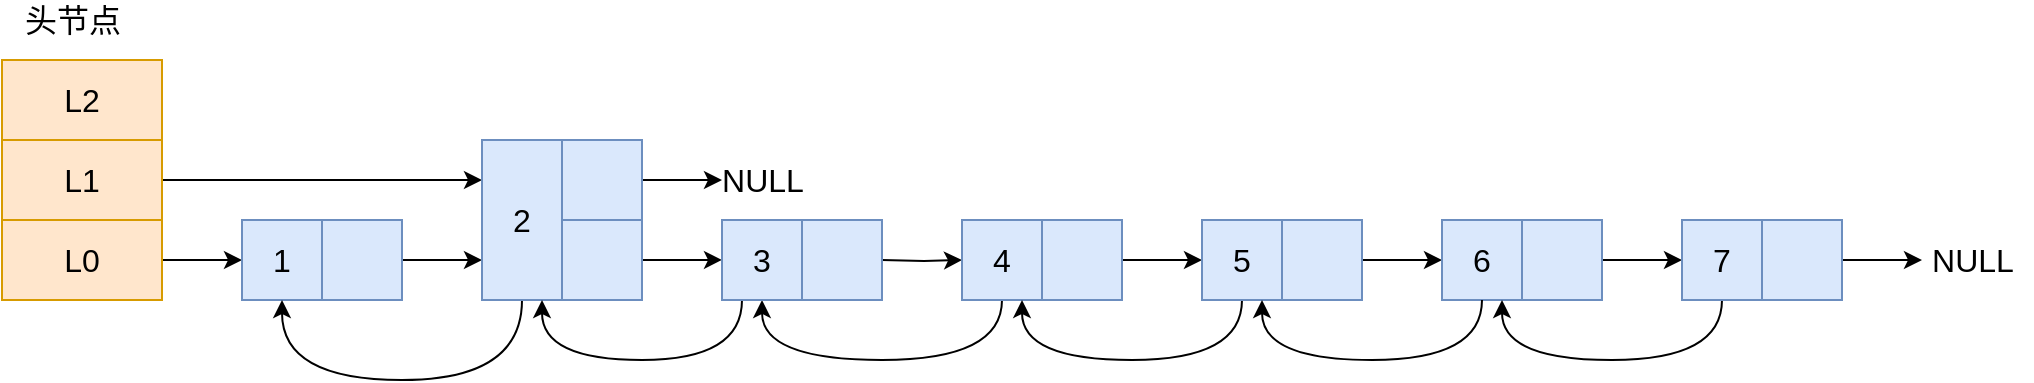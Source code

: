 <mxfile version="13.9.9" type="device"><diagram id="44pIq_4CZ6P--tW2kTYl" name="第 1 页"><mxGraphModel dx="946" dy="610" grid="1" gridSize="10" guides="1" tooltips="1" connect="1" arrows="1" fold="1" page="1" pageScale="1" pageWidth="827" pageHeight="1169" math="0" shadow="0"><root><mxCell id="0"/><mxCell id="1" parent="0"/><mxCell id="H7ZFVG1SvzmwIWTeRIyo-2" value="L2" style="rounded=0;whiteSpace=wrap;html=1;fillColor=#ffe6cc;strokeColor=#d79b00;fontSize=16;" vertex="1" parent="1"><mxGeometry x="120" y="200" width="80" height="40" as="geometry"/></mxCell><mxCell id="H7ZFVG1SvzmwIWTeRIyo-3" style="edgeStyle=orthogonalEdgeStyle;rounded=0;orthogonalLoop=1;jettySize=auto;html=1;entryX=0;entryY=0.25;entryDx=0;entryDy=0;fontSize=16;" edge="1" parent="1" source="H7ZFVG1SvzmwIWTeRIyo-4" target="H7ZFVG1SvzmwIWTeRIyo-11"><mxGeometry relative="1" as="geometry"/></mxCell><mxCell id="H7ZFVG1SvzmwIWTeRIyo-4" value="L1" style="rounded=0;whiteSpace=wrap;html=1;fillColor=#ffe6cc;strokeColor=#d79b00;fontSize=16;" vertex="1" parent="1"><mxGeometry x="120" y="240" width="80" height="40" as="geometry"/></mxCell><mxCell id="H7ZFVG1SvzmwIWTeRIyo-5" style="edgeStyle=orthogonalEdgeStyle;rounded=0;orthogonalLoop=1;jettySize=auto;html=1;entryX=0;entryY=0.5;entryDx=0;entryDy=0;fontSize=16;" edge="1" parent="1" source="H7ZFVG1SvzmwIWTeRIyo-6" target="H7ZFVG1SvzmwIWTeRIyo-7"><mxGeometry relative="1" as="geometry"/></mxCell><mxCell id="H7ZFVG1SvzmwIWTeRIyo-6" value="L0" style="rounded=0;whiteSpace=wrap;html=1;fillColor=#ffe6cc;strokeColor=#d79b00;fontSize=16;" vertex="1" parent="1"><mxGeometry x="120" y="280" width="80" height="40" as="geometry"/></mxCell><mxCell id="H7ZFVG1SvzmwIWTeRIyo-7" value="1" style="rounded=0;whiteSpace=wrap;html=1;fillColor=#dae8fc;strokeColor=#6c8ebf;fontSize=16;" vertex="1" parent="1"><mxGeometry x="240" y="280" width="40" height="40" as="geometry"/></mxCell><mxCell id="H7ZFVG1SvzmwIWTeRIyo-8" style="edgeStyle=orthogonalEdgeStyle;rounded=0;orthogonalLoop=1;jettySize=auto;html=1;entryX=0;entryY=0.75;entryDx=0;entryDy=0;fontSize=16;" edge="1" parent="1" source="H7ZFVG1SvzmwIWTeRIyo-9" target="H7ZFVG1SvzmwIWTeRIyo-11"><mxGeometry relative="1" as="geometry"/></mxCell><mxCell id="H7ZFVG1SvzmwIWTeRIyo-9" value="" style="rounded=0;whiteSpace=wrap;html=1;fillColor=#dae8fc;strokeColor=#6c8ebf;fontSize=16;" vertex="1" parent="1"><mxGeometry x="280" y="280" width="40" height="40" as="geometry"/></mxCell><mxCell id="H7ZFVG1SvzmwIWTeRIyo-10" style="edgeStyle=orthogonalEdgeStyle;curved=1;rounded=0;orthogonalLoop=1;jettySize=auto;html=1;entryX=0.5;entryY=1;entryDx=0;entryDy=0;fontSize=16;" edge="1" parent="1" source="H7ZFVG1SvzmwIWTeRIyo-11" target="H7ZFVG1SvzmwIWTeRIyo-7"><mxGeometry relative="1" as="geometry"><Array as="points"><mxPoint x="380" y="360"/><mxPoint x="260" y="360"/></Array></mxGeometry></mxCell><mxCell id="H7ZFVG1SvzmwIWTeRIyo-11" value="2" style="rounded=0;whiteSpace=wrap;html=1;fillColor=#dae8fc;strokeColor=#6c8ebf;fontSize=16;" vertex="1" parent="1"><mxGeometry x="360" y="240" width="40" height="80" as="geometry"/></mxCell><mxCell id="H7ZFVG1SvzmwIWTeRIyo-12" style="edgeStyle=orthogonalEdgeStyle;rounded=0;orthogonalLoop=1;jettySize=auto;html=1;entryX=0;entryY=0.833;entryDx=0;entryDy=0;entryPerimeter=0;fontSize=16;" edge="1" parent="1" source="H7ZFVG1SvzmwIWTeRIyo-13"><mxGeometry relative="1" as="geometry"><mxPoint x="480" y="299.96" as="targetPoint"/></mxGeometry></mxCell><mxCell id="H7ZFVG1SvzmwIWTeRIyo-13" value="" style="rounded=0;whiteSpace=wrap;html=1;fillColor=#dae8fc;strokeColor=#6c8ebf;fontSize=16;" vertex="1" parent="1"><mxGeometry x="400" y="280" width="40" height="40" as="geometry"/></mxCell><mxCell id="H7ZFVG1SvzmwIWTeRIyo-51" style="edgeStyle=orthogonalEdgeStyle;rounded=0;orthogonalLoop=1;jettySize=auto;html=1;fontSize=16;" edge="1" parent="1" source="H7ZFVG1SvzmwIWTeRIyo-15"><mxGeometry relative="1" as="geometry"><mxPoint x="480" y="260" as="targetPoint"/></mxGeometry></mxCell><mxCell id="H7ZFVG1SvzmwIWTeRIyo-15" value="" style="rounded=0;whiteSpace=wrap;html=1;fillColor=#dae8fc;strokeColor=#6c8ebf;fontSize=16;" vertex="1" parent="1"><mxGeometry x="400" y="240" width="40" height="40" as="geometry"/></mxCell><mxCell id="H7ZFVG1SvzmwIWTeRIyo-16" style="edgeStyle=orthogonalEdgeStyle;rounded=0;orthogonalLoop=1;jettySize=auto;html=1;entryX=0.75;entryY=1;entryDx=0;entryDy=0;fontSize=16;curved=1;exitX=0.25;exitY=1;exitDx=0;exitDy=0;" edge="1" parent="1" target="H7ZFVG1SvzmwIWTeRIyo-11"><mxGeometry relative="1" as="geometry"><Array as="points"><mxPoint x="490" y="350"/><mxPoint x="390" y="350"/></Array><mxPoint x="490" y="320" as="sourcePoint"/></mxGeometry></mxCell><mxCell id="H7ZFVG1SvzmwIWTeRIyo-18" style="edgeStyle=orthogonalEdgeStyle;rounded=0;orthogonalLoop=1;jettySize=auto;html=1;entryX=0;entryY=0.5;entryDx=0;entryDy=0;fontSize=16;" edge="1" parent="1" target="H7ZFVG1SvzmwIWTeRIyo-25"><mxGeometry relative="1" as="geometry"><mxPoint x="560" y="300" as="sourcePoint"/></mxGeometry></mxCell><mxCell id="H7ZFVG1SvzmwIWTeRIyo-24" style="edgeStyle=orthogonalEdgeStyle;curved=1;rounded=0;orthogonalLoop=1;jettySize=auto;html=1;entryX=0.5;entryY=1;entryDx=0;entryDy=0;fontSize=16;" edge="1" parent="1" source="H7ZFVG1SvzmwIWTeRIyo-25"><mxGeometry relative="1" as="geometry"><Array as="points"><mxPoint x="620" y="350"/><mxPoint x="500" y="350"/></Array><mxPoint x="500" y="320" as="targetPoint"/></mxGeometry></mxCell><mxCell id="H7ZFVG1SvzmwIWTeRIyo-25" value="4" style="rounded=0;whiteSpace=wrap;html=1;fillColor=#dae8fc;strokeColor=#6c8ebf;fontSize=16;" vertex="1" parent="1"><mxGeometry x="600" y="280" width="40" height="40" as="geometry"/></mxCell><mxCell id="H7ZFVG1SvzmwIWTeRIyo-26" style="edgeStyle=orthogonalEdgeStyle;rounded=0;orthogonalLoop=1;jettySize=auto;html=1;entryX=0;entryY=0.5;entryDx=0;entryDy=0;fontSize=16;" edge="1" parent="1" source="H7ZFVG1SvzmwIWTeRIyo-27" target="H7ZFVG1SvzmwIWTeRIyo-29"><mxGeometry relative="1" as="geometry"/></mxCell><mxCell id="H7ZFVG1SvzmwIWTeRIyo-27" value="" style="rounded=0;whiteSpace=wrap;html=1;fillColor=#dae8fc;strokeColor=#6c8ebf;fontSize=16;" vertex="1" parent="1"><mxGeometry x="640" y="280" width="40" height="40" as="geometry"/></mxCell><mxCell id="H7ZFVG1SvzmwIWTeRIyo-28" style="edgeStyle=orthogonalEdgeStyle;curved=1;rounded=0;orthogonalLoop=1;jettySize=auto;html=1;entryX=0.75;entryY=1;entryDx=0;entryDy=0;fontSize=16;" edge="1" parent="1" source="H7ZFVG1SvzmwIWTeRIyo-29" target="H7ZFVG1SvzmwIWTeRIyo-25"><mxGeometry relative="1" as="geometry"><Array as="points"><mxPoint x="740" y="350"/><mxPoint x="630" y="350"/></Array></mxGeometry></mxCell><mxCell id="H7ZFVG1SvzmwIWTeRIyo-29" value="5" style="rounded=0;whiteSpace=wrap;html=1;fillColor=#dae8fc;strokeColor=#6c8ebf;fontSize=16;" vertex="1" parent="1"><mxGeometry x="720" y="280" width="40" height="40" as="geometry"/></mxCell><mxCell id="H7ZFVG1SvzmwIWTeRIyo-49" style="edgeStyle=orthogonalEdgeStyle;rounded=0;orthogonalLoop=1;jettySize=auto;html=1;entryX=0;entryY=0.5;entryDx=0;entryDy=0;fontSize=16;" edge="1" parent="1" source="H7ZFVG1SvzmwIWTeRIyo-31" target="H7ZFVG1SvzmwIWTeRIyo-43"><mxGeometry relative="1" as="geometry"/></mxCell><mxCell id="H7ZFVG1SvzmwIWTeRIyo-31" value="" style="rounded=0;whiteSpace=wrap;html=1;fillColor=#dae8fc;strokeColor=#6c8ebf;fontSize=16;" vertex="1" parent="1"><mxGeometry x="760" y="280" width="40" height="40" as="geometry"/></mxCell><mxCell id="H7ZFVG1SvzmwIWTeRIyo-34" value="头节点" style="text;html=1;align=center;verticalAlign=middle;resizable=0;points=[];autosize=1;fontSize=16;" vertex="1" parent="1"><mxGeometry x="125" y="170" width="60" height="20" as="geometry"/></mxCell><mxCell id="H7ZFVG1SvzmwIWTeRIyo-38" value="3" style="rounded=0;whiteSpace=wrap;html=1;fillColor=#dae8fc;strokeColor=#6c8ebf;fontSize=16;" vertex="1" parent="1"><mxGeometry x="480" y="280" width="40" height="40" as="geometry"/></mxCell><mxCell id="H7ZFVG1SvzmwIWTeRIyo-39" value="" style="rounded=0;whiteSpace=wrap;html=1;fillColor=#dae8fc;strokeColor=#6c8ebf;fontSize=16;" vertex="1" parent="1"><mxGeometry x="520" y="280" width="40" height="40" as="geometry"/></mxCell><mxCell id="H7ZFVG1SvzmwIWTeRIyo-43" value="6" style="rounded=0;whiteSpace=wrap;html=1;fillColor=#dae8fc;strokeColor=#6c8ebf;fontSize=16;" vertex="1" parent="1"><mxGeometry x="840" y="280" width="40" height="40" as="geometry"/></mxCell><mxCell id="H7ZFVG1SvzmwIWTeRIyo-44" style="edgeStyle=orthogonalEdgeStyle;rounded=0;orthogonalLoop=1;jettySize=auto;html=1;entryX=0;entryY=0.5;entryDx=0;entryDy=0;fontSize=16;" edge="1" parent="1" source="H7ZFVG1SvzmwIWTeRIyo-45" target="H7ZFVG1SvzmwIWTeRIyo-47"><mxGeometry relative="1" as="geometry"/></mxCell><mxCell id="H7ZFVG1SvzmwIWTeRIyo-45" value="" style="rounded=0;whiteSpace=wrap;html=1;fillColor=#dae8fc;strokeColor=#6c8ebf;fontSize=16;" vertex="1" parent="1"><mxGeometry x="880" y="280" width="40" height="40" as="geometry"/></mxCell><mxCell id="H7ZFVG1SvzmwIWTeRIyo-46" style="edgeStyle=orthogonalEdgeStyle;curved=1;rounded=0;orthogonalLoop=1;jettySize=auto;html=1;entryX=0.75;entryY=1;entryDx=0;entryDy=0;fontSize=16;" edge="1" parent="1" source="H7ZFVG1SvzmwIWTeRIyo-47" target="H7ZFVG1SvzmwIWTeRIyo-43"><mxGeometry relative="1" as="geometry"><Array as="points"><mxPoint x="980" y="350"/><mxPoint x="870" y="350"/></Array></mxGeometry></mxCell><mxCell id="H7ZFVG1SvzmwIWTeRIyo-47" value="7" style="rounded=0;whiteSpace=wrap;html=1;fillColor=#dae8fc;strokeColor=#6c8ebf;fontSize=16;" vertex="1" parent="1"><mxGeometry x="960" y="280" width="40" height="40" as="geometry"/></mxCell><mxCell id="H7ZFVG1SvzmwIWTeRIyo-53" style="edgeStyle=orthogonalEdgeStyle;rounded=0;orthogonalLoop=1;jettySize=auto;html=1;fontSize=16;" edge="1" parent="1" source="H7ZFVG1SvzmwIWTeRIyo-48"><mxGeometry relative="1" as="geometry"><mxPoint x="1080" y="300" as="targetPoint"/></mxGeometry></mxCell><mxCell id="H7ZFVG1SvzmwIWTeRIyo-48" value="" style="rounded=0;whiteSpace=wrap;html=1;fillColor=#dae8fc;strokeColor=#6c8ebf;fontSize=16;" vertex="1" parent="1"><mxGeometry x="1000" y="280" width="40" height="40" as="geometry"/></mxCell><mxCell id="H7ZFVG1SvzmwIWTeRIyo-50" style="edgeStyle=orthogonalEdgeStyle;curved=1;rounded=0;orthogonalLoop=1;jettySize=auto;html=1;entryX=0.75;entryY=1;entryDx=0;entryDy=0;fontSize=16;" edge="1" parent="1"><mxGeometry relative="1" as="geometry"><Array as="points"><mxPoint x="860" y="350"/><mxPoint x="750" y="350"/></Array><mxPoint x="860" y="320" as="sourcePoint"/><mxPoint x="750" y="320" as="targetPoint"/></mxGeometry></mxCell><mxCell id="H7ZFVG1SvzmwIWTeRIyo-52" value="NULL" style="text;html=1;align=center;verticalAlign=middle;resizable=0;points=[];autosize=1;fontSize=16;" vertex="1" parent="1"><mxGeometry x="470" y="250" width="60" height="20" as="geometry"/></mxCell><mxCell id="H7ZFVG1SvzmwIWTeRIyo-54" value="NULL" style="text;html=1;align=center;verticalAlign=middle;resizable=0;points=[];autosize=1;fontSize=16;" vertex="1" parent="1"><mxGeometry x="1075" y="290" width="60" height="20" as="geometry"/></mxCell></root></mxGraphModel></diagram></mxfile>